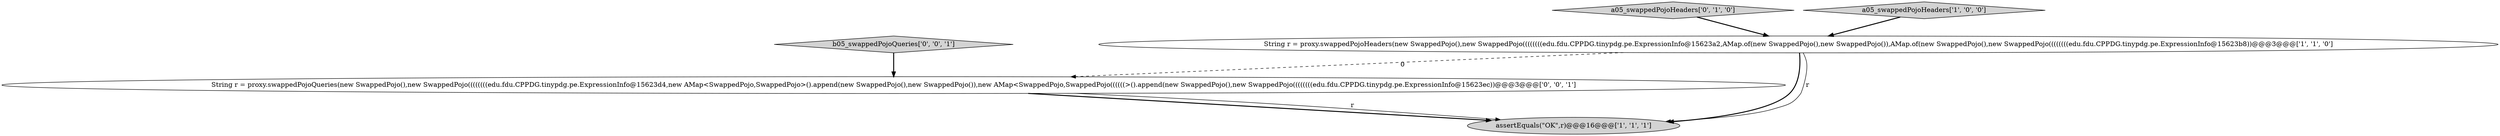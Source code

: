 digraph {
0 [style = filled, label = "String r = proxy.swappedPojoHeaders(new SwappedPojo(),new SwappedPojo((((((((edu.fdu.CPPDG.tinypdg.pe.ExpressionInfo@15623a2,AMap.of(new SwappedPojo(),new SwappedPojo()),AMap.of(new SwappedPojo(),new SwappedPojo((((((((edu.fdu.CPPDG.tinypdg.pe.ExpressionInfo@15623b8))@@@3@@@['1', '1', '0']", fillcolor = white, shape = ellipse image = "AAA0AAABBB1BBB"];
5 [style = filled, label = "b05_swappedPojoQueries['0', '0', '1']", fillcolor = lightgray, shape = diamond image = "AAA0AAABBB3BBB"];
3 [style = filled, label = "a05_swappedPojoHeaders['0', '1', '0']", fillcolor = lightgray, shape = diamond image = "AAA0AAABBB2BBB"];
4 [style = filled, label = "String r = proxy.swappedPojoQueries(new SwappedPojo(),new SwappedPojo((((((((edu.fdu.CPPDG.tinypdg.pe.ExpressionInfo@15623d4,new AMap<SwappedPojo,SwappedPojo>().append(new SwappedPojo(),new SwappedPojo()),new AMap<SwappedPojo,SwappedPojo((((((>().append(new SwappedPojo(),new SwappedPojo((((((((edu.fdu.CPPDG.tinypdg.pe.ExpressionInfo@15623ec))@@@3@@@['0', '0', '1']", fillcolor = white, shape = ellipse image = "AAA0AAABBB3BBB"];
1 [style = filled, label = "a05_swappedPojoHeaders['1', '0', '0']", fillcolor = lightgray, shape = diamond image = "AAA0AAABBB1BBB"];
2 [style = filled, label = "assertEquals(\"OK\",r)@@@16@@@['1', '1', '1']", fillcolor = lightgray, shape = ellipse image = "AAA0AAABBB1BBB"];
5->4 [style = bold, label=""];
0->4 [style = dashed, label="0"];
1->0 [style = bold, label=""];
4->2 [style = bold, label=""];
3->0 [style = bold, label=""];
0->2 [style = bold, label=""];
0->2 [style = solid, label="r"];
4->2 [style = solid, label="r"];
}
